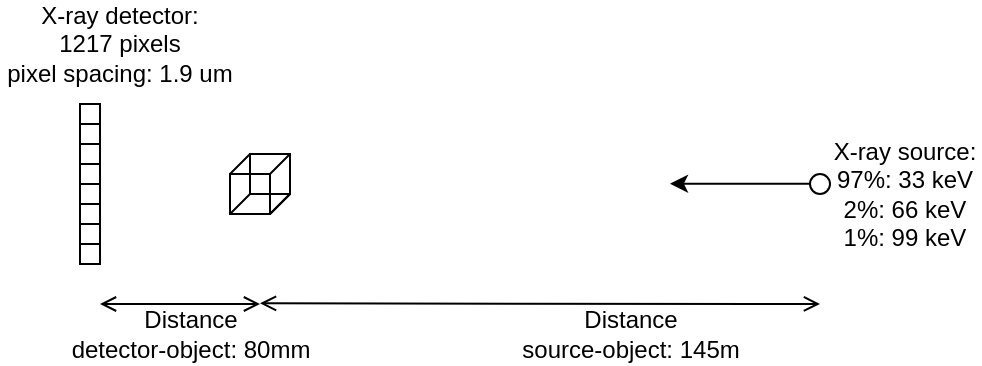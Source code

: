 <mxfile version="14.1.9" type="github">
  <diagram id="JgfoGJ3XISbpdv2K3d6i" name="Page-1">
    <mxGraphModel dx="1301" dy="1414" grid="1" gridSize="10" guides="1" tooltips="1" connect="1" arrows="1" fold="1" page="1" pageScale="1" pageWidth="827" pageHeight="1169" math="0" shadow="0">
      <root>
        <mxCell id="0" />
        <mxCell id="1" parent="0" />
        <mxCell id="MlGYC5pajuyseAJj1t0j-2" value="" style="endArrow=open;html=1;rounded=1;startArrow=open;startFill=0;endFill=0;" edge="1" parent="1">
          <mxGeometry width="50" height="50" relative="1" as="geometry">
            <mxPoint x="40" y="140" as="sourcePoint" />
            <mxPoint x="120" y="140" as="targetPoint" />
          </mxGeometry>
        </mxCell>
        <mxCell id="MlGYC5pajuyseAJj1t0j-4" value="&lt;div&gt;Distance&lt;/div&gt;&lt;div&gt;detector-object: 80mm&lt;br&gt;&lt;/div&gt;" style="text;html=1;align=center;verticalAlign=middle;resizable=0;points=[];autosize=1;" vertex="1" parent="1">
          <mxGeometry x="20" y="140" width="130" height="30" as="geometry" />
        </mxCell>
        <mxCell id="MlGYC5pajuyseAJj1t0j-6" value="&lt;div&gt;X-ray detector:&lt;/div&gt;&lt;div&gt;1217 pixels&lt;/div&gt;&lt;div&gt;pixel spacing: 1.9 um&lt;br&gt;&lt;/div&gt;" style="text;html=1;strokeColor=none;fillColor=none;align=center;verticalAlign=middle;whiteSpace=wrap;rounded=0;" vertex="1" parent="1">
          <mxGeometry x="-10" width="120" height="20" as="geometry" />
        </mxCell>
        <mxCell id="MlGYC5pajuyseAJj1t0j-15" value="&lt;div&gt;Distance&lt;/div&gt;&lt;div&gt;source-object: 145m&lt;br&gt;&lt;/div&gt;" style="text;html=1;align=center;verticalAlign=middle;resizable=0;points=[];autosize=1;" vertex="1" parent="1">
          <mxGeometry x="245" y="140" width="120" height="30" as="geometry" />
        </mxCell>
        <mxCell id="MlGYC5pajuyseAJj1t0j-16" value="" style="endArrow=open;html=1;rounded=1;startArrow=open;startFill=0;endFill=0;" edge="1" parent="1">
          <mxGeometry width="50" height="50" relative="1" as="geometry">
            <mxPoint x="120" y="139.67" as="sourcePoint" />
            <mxPoint x="400" y="140" as="targetPoint" />
          </mxGeometry>
        </mxCell>
        <mxCell id="MlGYC5pajuyseAJj1t0j-17" value="" style="ellipse;whiteSpace=wrap;html=1;aspect=fixed;fillColor=none;" vertex="1" parent="1">
          <mxGeometry x="395" y="75" width="10" height="10" as="geometry" />
        </mxCell>
        <mxCell id="MlGYC5pajuyseAJj1t0j-18" value="" style="group" vertex="1" connectable="0" parent="1">
          <mxGeometry x="105" y="65" width="30" height="30" as="geometry" />
        </mxCell>
        <mxCell id="MlGYC5pajuyseAJj1t0j-8" value="" style="whiteSpace=wrap;html=1;aspect=fixed;" vertex="1" parent="MlGYC5pajuyseAJj1t0j-18">
          <mxGeometry x="10" width="20" height="20" as="geometry" />
        </mxCell>
        <mxCell id="MlGYC5pajuyseAJj1t0j-9" value="" style="endArrow=none;html=1;" edge="1" parent="MlGYC5pajuyseAJj1t0j-18">
          <mxGeometry width="50" height="50" relative="1" as="geometry">
            <mxPoint y="10" as="sourcePoint" />
            <mxPoint x="10" as="targetPoint" />
          </mxGeometry>
        </mxCell>
        <mxCell id="MlGYC5pajuyseAJj1t0j-10" value="" style="whiteSpace=wrap;html=1;aspect=fixed;fillColor=none;" vertex="1" parent="MlGYC5pajuyseAJj1t0j-18">
          <mxGeometry y="10" width="20" height="20" as="geometry" />
        </mxCell>
        <mxCell id="MlGYC5pajuyseAJj1t0j-11" value="" style="endArrow=none;html=1;" edge="1" parent="MlGYC5pajuyseAJj1t0j-18">
          <mxGeometry width="50" height="50" relative="1" as="geometry">
            <mxPoint x="20" y="30" as="sourcePoint" />
            <mxPoint x="30" y="20" as="targetPoint" />
          </mxGeometry>
        </mxCell>
        <mxCell id="MlGYC5pajuyseAJj1t0j-12" value="" style="endArrow=none;html=1;" edge="1" parent="MlGYC5pajuyseAJj1t0j-18">
          <mxGeometry width="50" height="50" relative="1" as="geometry">
            <mxPoint x="20" y="30" as="sourcePoint" />
            <mxPoint x="30" y="20" as="targetPoint" />
          </mxGeometry>
        </mxCell>
        <mxCell id="MlGYC5pajuyseAJj1t0j-13" value="" style="endArrow=none;html=1;exitX=1;exitY=0;exitDx=0;exitDy=0;entryX=1;entryY=0;entryDx=0;entryDy=0;" edge="1" parent="MlGYC5pajuyseAJj1t0j-18" source="MlGYC5pajuyseAJj1t0j-8" target="MlGYC5pajuyseAJj1t0j-10">
          <mxGeometry width="50" height="50" relative="1" as="geometry">
            <mxPoint x="30" y="40" as="sourcePoint" />
            <mxPoint x="40" y="30" as="targetPoint" />
          </mxGeometry>
        </mxCell>
        <mxCell id="MlGYC5pajuyseAJj1t0j-14" value="" style="endArrow=none;html=1;exitX=0.5;exitY=0.5;exitDx=0;exitDy=0;entryX=0;entryY=1;entryDx=0;entryDy=0;exitPerimeter=0;" edge="1" parent="MlGYC5pajuyseAJj1t0j-18" source="MlGYC5pajuyseAJj1t0j-10" target="MlGYC5pajuyseAJj1t0j-10">
          <mxGeometry width="50" height="50" relative="1" as="geometry">
            <mxPoint x="40" y="10" as="sourcePoint" />
            <mxPoint x="30" y="20" as="targetPoint" />
          </mxGeometry>
        </mxCell>
        <mxCell id="MlGYC5pajuyseAJj1t0j-19" value="" style="endArrow=classic;html=1;" edge="1" parent="1">
          <mxGeometry width="50" height="50" relative="1" as="geometry">
            <mxPoint x="395" y="79.83" as="sourcePoint" />
            <mxPoint x="325" y="79.83" as="targetPoint" />
          </mxGeometry>
        </mxCell>
        <mxCell id="MlGYC5pajuyseAJj1t0j-20" value="" style="rounded=0;whiteSpace=wrap;html=1;fillColor=none;" vertex="1" parent="1">
          <mxGeometry x="30" y="40" width="10" height="10" as="geometry" />
        </mxCell>
        <mxCell id="MlGYC5pajuyseAJj1t0j-21" value="" style="rounded=0;whiteSpace=wrap;html=1;fillColor=none;" vertex="1" parent="1">
          <mxGeometry x="30" y="50" width="10" height="10" as="geometry" />
        </mxCell>
        <mxCell id="MlGYC5pajuyseAJj1t0j-22" value="" style="rounded=0;whiteSpace=wrap;html=1;fillColor=none;direction=west;" vertex="1" parent="1">
          <mxGeometry x="30" y="60" width="10" height="10" as="geometry" />
        </mxCell>
        <mxCell id="MlGYC5pajuyseAJj1t0j-23" value="" style="rounded=0;whiteSpace=wrap;html=1;fillColor=none;" vertex="1" parent="1">
          <mxGeometry x="30" y="70" width="10" height="10" as="geometry" />
        </mxCell>
        <mxCell id="MlGYC5pajuyseAJj1t0j-24" value="" style="rounded=0;whiteSpace=wrap;html=1;fillColor=none;" vertex="1" parent="1">
          <mxGeometry x="30" y="80" width="10" height="10" as="geometry" />
        </mxCell>
        <mxCell id="MlGYC5pajuyseAJj1t0j-25" value="" style="rounded=0;whiteSpace=wrap;html=1;fillColor=none;direction=west;" vertex="1" parent="1">
          <mxGeometry x="30" y="90" width="10" height="10" as="geometry" />
        </mxCell>
        <mxCell id="MlGYC5pajuyseAJj1t0j-26" value="" style="rounded=0;whiteSpace=wrap;html=1;fillColor=none;" vertex="1" parent="1">
          <mxGeometry x="30" y="100" width="10" height="10" as="geometry" />
        </mxCell>
        <mxCell id="MlGYC5pajuyseAJj1t0j-27" value="" style="rounded=0;whiteSpace=wrap;html=1;fillColor=none;" vertex="1" parent="1">
          <mxGeometry x="30" y="110" width="10" height="10" as="geometry" />
        </mxCell>
        <mxCell id="MlGYC5pajuyseAJj1t0j-29" value="&lt;div&gt;X-ray source:&lt;/div&gt;&lt;div&gt;97%: 33 keV&lt;/div&gt;&lt;div&gt;2%: 66 keV&lt;/div&gt;&lt;div&gt;1%: 99 keV&lt;br&gt;&lt;/div&gt;" style="text;html=1;strokeColor=none;fillColor=none;align=center;verticalAlign=middle;whiteSpace=wrap;rounded=0;" vertex="1" parent="1">
          <mxGeometry x="405" y="75" width="75" height="20" as="geometry" />
        </mxCell>
      </root>
    </mxGraphModel>
  </diagram>
</mxfile>
